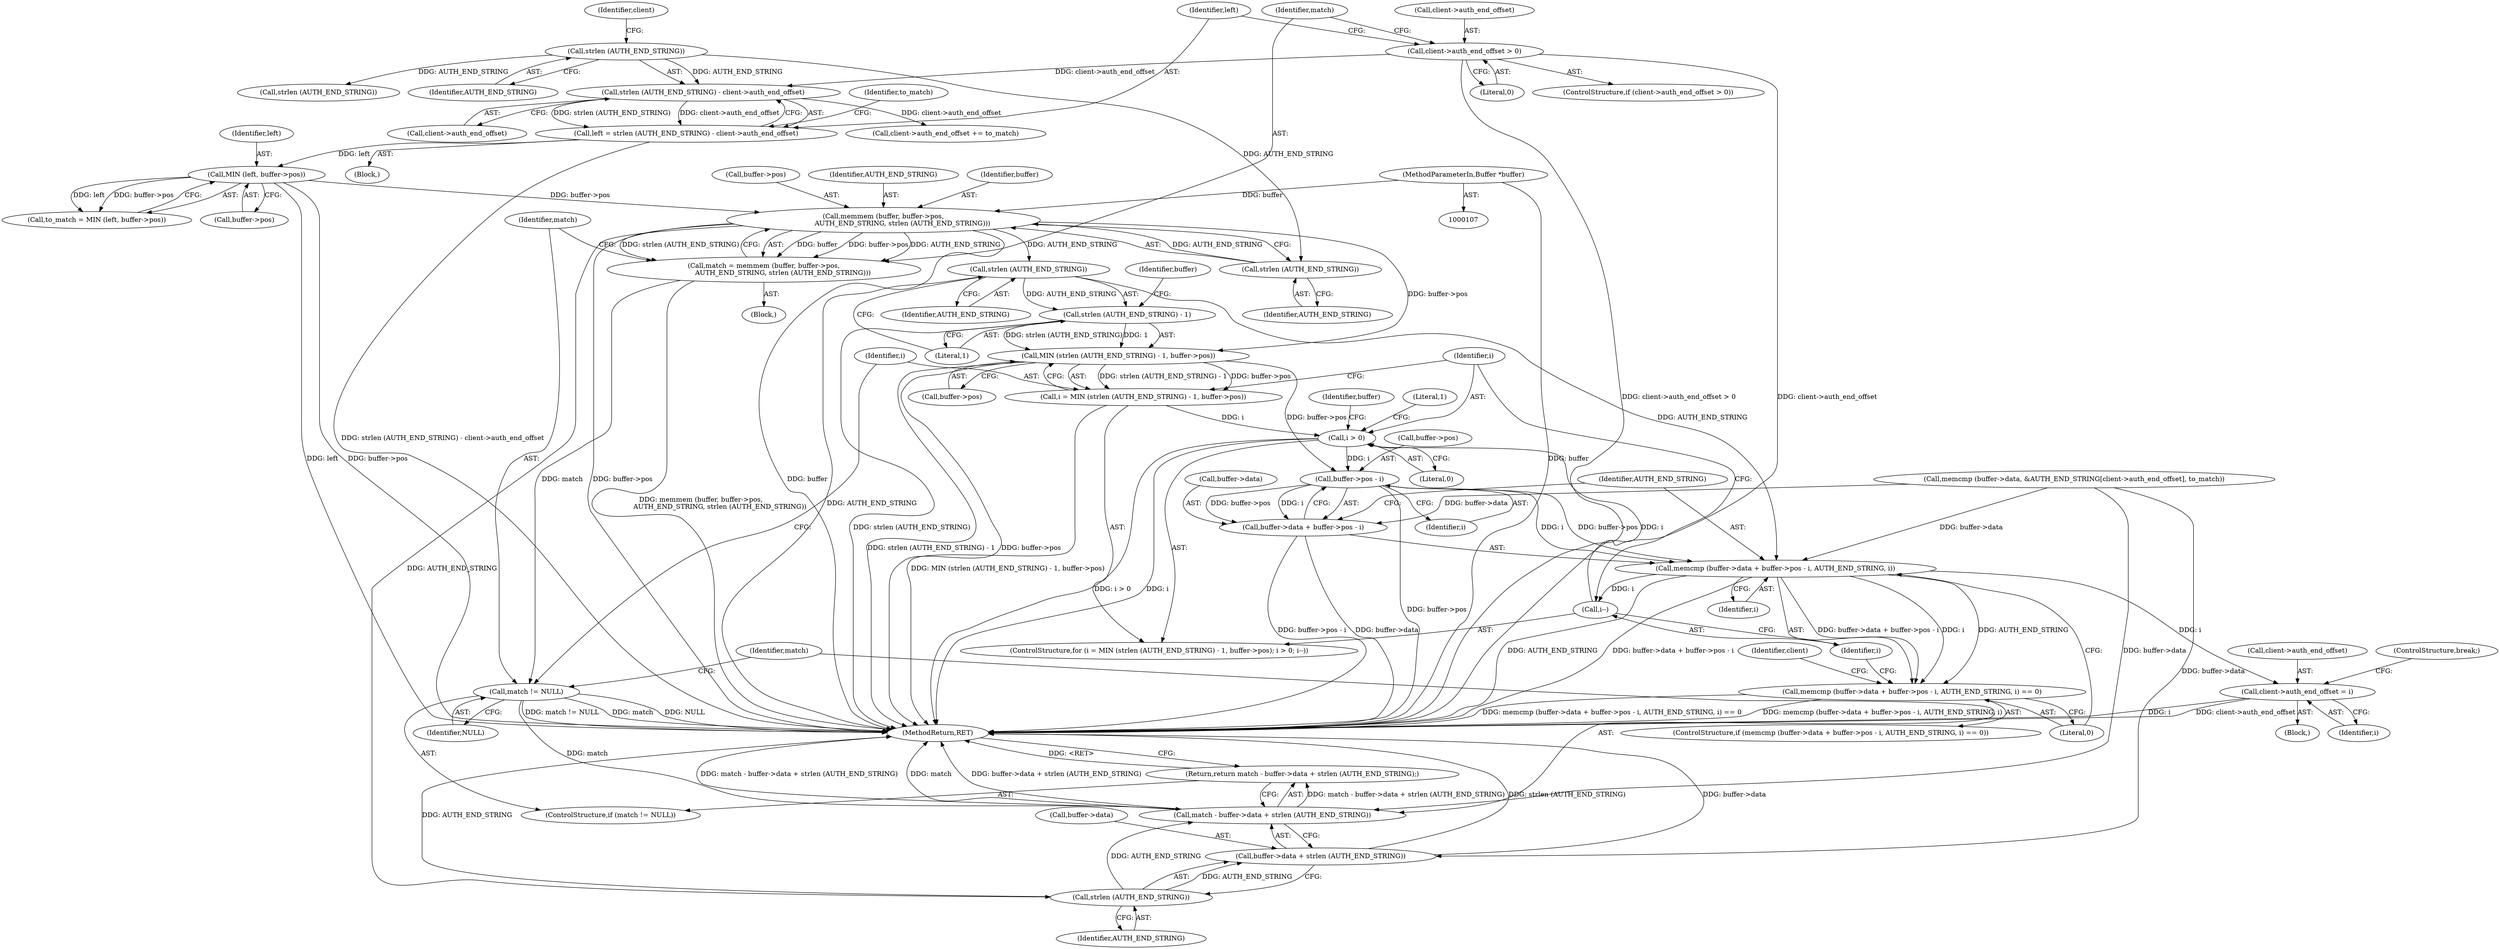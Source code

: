 digraph "1_flatpak_52346bf187b5a7f1c0fe9075b328b7ad6abe78f6@pointer" {
"1000177" [label="(Call,memmem (buffer, buffer->pos,\n                  AUTH_END_STRING, strlen (AUTH_END_STRING)))"];
"1000109" [label="(MethodParameterIn,Buffer *buffer)"];
"1000132" [label="(Call,MIN (left, buffer->pos))"];
"1000121" [label="(Call,left = strlen (AUTH_END_STRING) - client->auth_end_offset)"];
"1000123" [label="(Call,strlen (AUTH_END_STRING) - client->auth_end_offset)"];
"1000124" [label="(Call,strlen (AUTH_END_STRING))"];
"1000114" [label="(Call,client->auth_end_offset > 0)"];
"1000183" [label="(Call,strlen (AUTH_END_STRING))"];
"1000175" [label="(Call,match = memmem (buffer, buffer->pos,\n                  AUTH_END_STRING, strlen (AUTH_END_STRING)))"];
"1000186" [label="(Call,match != NULL)"];
"1000190" [label="(Call,match - buffer->data + strlen (AUTH_END_STRING))"];
"1000189" [label="(Return,return match - buffer->data + strlen (AUTH_END_STRING);)"];
"1000196" [label="(Call,strlen (AUTH_END_STRING))"];
"1000192" [label="(Call,buffer->data + strlen (AUTH_END_STRING))"];
"1000203" [label="(Call,strlen (AUTH_END_STRING))"];
"1000202" [label="(Call,strlen (AUTH_END_STRING) - 1)"];
"1000201" [label="(Call,MIN (strlen (AUTH_END_STRING) - 1, buffer->pos))"];
"1000199" [label="(Call,i = MIN (strlen (AUTH_END_STRING) - 1, buffer->pos))"];
"1000209" [label="(Call,i > 0)"];
"1000222" [label="(Call,buffer->pos - i)"];
"1000217" [label="(Call,memcmp (buffer->data + buffer->pos - i, AUTH_END_STRING, i))"];
"1000212" [label="(Call,i--)"];
"1000216" [label="(Call,memcmp (buffer->data + buffer->pos - i, AUTH_END_STRING, i) == 0)"];
"1000231" [label="(Call,client->auth_end_offset = i)"];
"1000218" [label="(Call,buffer->data + buffer->pos - i)"];
"1000110" [label="(Block,)"];
"1000199" [label="(Call,i = MIN (strlen (AUTH_END_STRING) - 1, buffer->pos))"];
"1000202" [label="(Call,strlen (AUTH_END_STRING) - 1)"];
"1000182" [label="(Identifier,AUTH_END_STRING)"];
"1000177" [label="(Call,memmem (buffer, buffer->pos,\n                  AUTH_END_STRING, strlen (AUTH_END_STRING)))"];
"1000235" [label="(Identifier,i)"];
"1000113" [label="(ControlStructure,if (client->auth_end_offset > 0))"];
"1000212" [label="(Call,i--)"];
"1000162" [label="(Call,strlen (AUTH_END_STRING))"];
"1000220" [label="(Identifier,buffer)"];
"1000227" [label="(Identifier,AUTH_END_STRING)"];
"1000178" [label="(Identifier,buffer)"];
"1000223" [label="(Call,buffer->pos)"];
"1000210" [label="(Identifier,i)"];
"1000186" [label="(Call,match != NULL)"];
"1000232" [label="(Call,client->auth_end_offset)"];
"1000219" [label="(Call,buffer->data)"];
"1000207" [label="(Identifier,buffer)"];
"1000119" [label="(Block,)"];
"1000184" [label="(Identifier,AUTH_END_STRING)"];
"1000189" [label="(Return,return match - buffer->data + strlen (AUTH_END_STRING);)"];
"1000130" [label="(Call,to_match = MIN (left, buffer->pos))"];
"1000124" [label="(Call,strlen (AUTH_END_STRING))"];
"1000233" [label="(Identifier,client)"];
"1000175" [label="(Call,match = memmem (buffer, buffer->pos,\n                  AUTH_END_STRING, strlen (AUTH_END_STRING)))"];
"1000131" [label="(Identifier,to_match)"];
"1000197" [label="(Identifier,AUTH_END_STRING)"];
"1000123" [label="(Call,strlen (AUTH_END_STRING) - client->auth_end_offset)"];
"1000239" [label="(Literal,1)"];
"1000122" [label="(Identifier,left)"];
"1000187" [label="(Identifier,match)"];
"1000133" [label="(Identifier,left)"];
"1000126" [label="(Call,client->auth_end_offset)"];
"1000109" [label="(MethodParameterIn,Buffer *buffer)"];
"1000118" [label="(Literal,0)"];
"1000191" [label="(Identifier,match)"];
"1000218" [label="(Call,buffer->data + buffer->pos - i)"];
"1000216" [label="(Call,memcmp (buffer->data + buffer->pos - i, AUTH_END_STRING, i) == 0)"];
"1000222" [label="(Call,buffer->pos - i)"];
"1000132" [label="(Call,MIN (left, buffer->pos))"];
"1000231" [label="(Call,client->auth_end_offset = i)"];
"1000127" [label="(Identifier,client)"];
"1000213" [label="(Identifier,i)"];
"1000190" [label="(Call,match - buffer->data + strlen (AUTH_END_STRING))"];
"1000196" [label="(Call,strlen (AUTH_END_STRING))"];
"1000203" [label="(Call,strlen (AUTH_END_STRING))"];
"1000236" [label="(ControlStructure,break;)"];
"1000152" [label="(Call,client->auth_end_offset += to_match)"];
"1000115" [label="(Call,client->auth_end_offset)"];
"1000139" [label="(Call,memcmp (buffer->data, &AUTH_END_STRING[client->auth_end_offset], to_match))"];
"1000211" [label="(Literal,0)"];
"1000176" [label="(Identifier,match)"];
"1000193" [label="(Call,buffer->data)"];
"1000188" [label="(Identifier,NULL)"];
"1000204" [label="(Identifier,AUTH_END_STRING)"];
"1000215" [label="(ControlStructure,if (memcmp (buffer->data + buffer->pos - i, AUTH_END_STRING, i) == 0))"];
"1000134" [label="(Call,buffer->pos)"];
"1000192" [label="(Call,buffer->data + strlen (AUTH_END_STRING))"];
"1000240" [label="(MethodReturn,RET)"];
"1000217" [label="(Call,memcmp (buffer->data + buffer->pos - i, AUTH_END_STRING, i))"];
"1000230" [label="(Block,)"];
"1000183" [label="(Call,strlen (AUTH_END_STRING))"];
"1000121" [label="(Call,left = strlen (AUTH_END_STRING) - client->auth_end_offset)"];
"1000226" [label="(Identifier,i)"];
"1000228" [label="(Identifier,i)"];
"1000114" [label="(Call,client->auth_end_offset > 0)"];
"1000201" [label="(Call,MIN (strlen (AUTH_END_STRING) - 1, buffer->pos))"];
"1000200" [label="(Identifier,i)"];
"1000205" [label="(Literal,1)"];
"1000125" [label="(Identifier,AUTH_END_STRING)"];
"1000206" [label="(Call,buffer->pos)"];
"1000229" [label="(Literal,0)"];
"1000185" [label="(ControlStructure,if (match != NULL))"];
"1000198" [label="(ControlStructure,for (i = MIN (strlen (AUTH_END_STRING) - 1, buffer->pos); i > 0; i--))"];
"1000209" [label="(Call,i > 0)"];
"1000179" [label="(Call,buffer->pos)"];
"1000177" -> "1000175"  [label="AST: "];
"1000177" -> "1000183"  [label="CFG: "];
"1000178" -> "1000177"  [label="AST: "];
"1000179" -> "1000177"  [label="AST: "];
"1000182" -> "1000177"  [label="AST: "];
"1000183" -> "1000177"  [label="AST: "];
"1000175" -> "1000177"  [label="CFG: "];
"1000177" -> "1000240"  [label="DDG: buffer->pos"];
"1000177" -> "1000240"  [label="DDG: buffer"];
"1000177" -> "1000175"  [label="DDG: buffer"];
"1000177" -> "1000175"  [label="DDG: buffer->pos"];
"1000177" -> "1000175"  [label="DDG: AUTH_END_STRING"];
"1000177" -> "1000175"  [label="DDG: strlen (AUTH_END_STRING)"];
"1000109" -> "1000177"  [label="DDG: buffer"];
"1000132" -> "1000177"  [label="DDG: buffer->pos"];
"1000183" -> "1000177"  [label="DDG: AUTH_END_STRING"];
"1000177" -> "1000196"  [label="DDG: AUTH_END_STRING"];
"1000177" -> "1000203"  [label="DDG: AUTH_END_STRING"];
"1000177" -> "1000201"  [label="DDG: buffer->pos"];
"1000109" -> "1000107"  [label="AST: "];
"1000109" -> "1000240"  [label="DDG: buffer"];
"1000132" -> "1000130"  [label="AST: "];
"1000132" -> "1000134"  [label="CFG: "];
"1000133" -> "1000132"  [label="AST: "];
"1000134" -> "1000132"  [label="AST: "];
"1000130" -> "1000132"  [label="CFG: "];
"1000132" -> "1000240"  [label="DDG: left"];
"1000132" -> "1000240"  [label="DDG: buffer->pos"];
"1000132" -> "1000130"  [label="DDG: left"];
"1000132" -> "1000130"  [label="DDG: buffer->pos"];
"1000121" -> "1000132"  [label="DDG: left"];
"1000121" -> "1000119"  [label="AST: "];
"1000121" -> "1000123"  [label="CFG: "];
"1000122" -> "1000121"  [label="AST: "];
"1000123" -> "1000121"  [label="AST: "];
"1000131" -> "1000121"  [label="CFG: "];
"1000121" -> "1000240"  [label="DDG: strlen (AUTH_END_STRING) - client->auth_end_offset"];
"1000123" -> "1000121"  [label="DDG: strlen (AUTH_END_STRING)"];
"1000123" -> "1000121"  [label="DDG: client->auth_end_offset"];
"1000123" -> "1000126"  [label="CFG: "];
"1000124" -> "1000123"  [label="AST: "];
"1000126" -> "1000123"  [label="AST: "];
"1000124" -> "1000123"  [label="DDG: AUTH_END_STRING"];
"1000114" -> "1000123"  [label="DDG: client->auth_end_offset"];
"1000123" -> "1000152"  [label="DDG: client->auth_end_offset"];
"1000124" -> "1000125"  [label="CFG: "];
"1000125" -> "1000124"  [label="AST: "];
"1000127" -> "1000124"  [label="CFG: "];
"1000124" -> "1000162"  [label="DDG: AUTH_END_STRING"];
"1000124" -> "1000183"  [label="DDG: AUTH_END_STRING"];
"1000114" -> "1000113"  [label="AST: "];
"1000114" -> "1000118"  [label="CFG: "];
"1000115" -> "1000114"  [label="AST: "];
"1000118" -> "1000114"  [label="AST: "];
"1000122" -> "1000114"  [label="CFG: "];
"1000176" -> "1000114"  [label="CFG: "];
"1000114" -> "1000240"  [label="DDG: client->auth_end_offset > 0"];
"1000114" -> "1000240"  [label="DDG: client->auth_end_offset"];
"1000183" -> "1000184"  [label="CFG: "];
"1000184" -> "1000183"  [label="AST: "];
"1000175" -> "1000110"  [label="AST: "];
"1000176" -> "1000175"  [label="AST: "];
"1000187" -> "1000175"  [label="CFG: "];
"1000175" -> "1000240"  [label="DDG: memmem (buffer, buffer->pos,\n                  AUTH_END_STRING, strlen (AUTH_END_STRING))"];
"1000175" -> "1000186"  [label="DDG: match"];
"1000186" -> "1000185"  [label="AST: "];
"1000186" -> "1000188"  [label="CFG: "];
"1000187" -> "1000186"  [label="AST: "];
"1000188" -> "1000186"  [label="AST: "];
"1000191" -> "1000186"  [label="CFG: "];
"1000200" -> "1000186"  [label="CFG: "];
"1000186" -> "1000240"  [label="DDG: match"];
"1000186" -> "1000240"  [label="DDG: NULL"];
"1000186" -> "1000240"  [label="DDG: match != NULL"];
"1000186" -> "1000190"  [label="DDG: match"];
"1000190" -> "1000189"  [label="AST: "];
"1000190" -> "1000192"  [label="CFG: "];
"1000191" -> "1000190"  [label="AST: "];
"1000192" -> "1000190"  [label="AST: "];
"1000189" -> "1000190"  [label="CFG: "];
"1000190" -> "1000240"  [label="DDG: buffer->data + strlen (AUTH_END_STRING)"];
"1000190" -> "1000240"  [label="DDG: match - buffer->data + strlen (AUTH_END_STRING)"];
"1000190" -> "1000240"  [label="DDG: match"];
"1000190" -> "1000189"  [label="DDG: match - buffer->data + strlen (AUTH_END_STRING)"];
"1000139" -> "1000190"  [label="DDG: buffer->data"];
"1000196" -> "1000190"  [label="DDG: AUTH_END_STRING"];
"1000189" -> "1000185"  [label="AST: "];
"1000240" -> "1000189"  [label="CFG: "];
"1000189" -> "1000240"  [label="DDG: <RET>"];
"1000196" -> "1000192"  [label="AST: "];
"1000196" -> "1000197"  [label="CFG: "];
"1000197" -> "1000196"  [label="AST: "];
"1000192" -> "1000196"  [label="CFG: "];
"1000196" -> "1000240"  [label="DDG: AUTH_END_STRING"];
"1000196" -> "1000192"  [label="DDG: AUTH_END_STRING"];
"1000193" -> "1000192"  [label="AST: "];
"1000192" -> "1000240"  [label="DDG: buffer->data"];
"1000192" -> "1000240"  [label="DDG: strlen (AUTH_END_STRING)"];
"1000139" -> "1000192"  [label="DDG: buffer->data"];
"1000203" -> "1000202"  [label="AST: "];
"1000203" -> "1000204"  [label="CFG: "];
"1000204" -> "1000203"  [label="AST: "];
"1000205" -> "1000203"  [label="CFG: "];
"1000203" -> "1000240"  [label="DDG: AUTH_END_STRING"];
"1000203" -> "1000202"  [label="DDG: AUTH_END_STRING"];
"1000203" -> "1000217"  [label="DDG: AUTH_END_STRING"];
"1000202" -> "1000201"  [label="AST: "];
"1000202" -> "1000205"  [label="CFG: "];
"1000205" -> "1000202"  [label="AST: "];
"1000207" -> "1000202"  [label="CFG: "];
"1000202" -> "1000240"  [label="DDG: strlen (AUTH_END_STRING)"];
"1000202" -> "1000201"  [label="DDG: strlen (AUTH_END_STRING)"];
"1000202" -> "1000201"  [label="DDG: 1"];
"1000201" -> "1000199"  [label="AST: "];
"1000201" -> "1000206"  [label="CFG: "];
"1000206" -> "1000201"  [label="AST: "];
"1000199" -> "1000201"  [label="CFG: "];
"1000201" -> "1000240"  [label="DDG: buffer->pos"];
"1000201" -> "1000240"  [label="DDG: strlen (AUTH_END_STRING) - 1"];
"1000201" -> "1000199"  [label="DDG: strlen (AUTH_END_STRING) - 1"];
"1000201" -> "1000199"  [label="DDG: buffer->pos"];
"1000201" -> "1000222"  [label="DDG: buffer->pos"];
"1000199" -> "1000198"  [label="AST: "];
"1000200" -> "1000199"  [label="AST: "];
"1000210" -> "1000199"  [label="CFG: "];
"1000199" -> "1000240"  [label="DDG: MIN (strlen (AUTH_END_STRING) - 1, buffer->pos)"];
"1000199" -> "1000209"  [label="DDG: i"];
"1000209" -> "1000198"  [label="AST: "];
"1000209" -> "1000211"  [label="CFG: "];
"1000210" -> "1000209"  [label="AST: "];
"1000211" -> "1000209"  [label="AST: "];
"1000220" -> "1000209"  [label="CFG: "];
"1000239" -> "1000209"  [label="CFG: "];
"1000209" -> "1000240"  [label="DDG: i"];
"1000209" -> "1000240"  [label="DDG: i > 0"];
"1000212" -> "1000209"  [label="DDG: i"];
"1000209" -> "1000222"  [label="DDG: i"];
"1000222" -> "1000218"  [label="AST: "];
"1000222" -> "1000226"  [label="CFG: "];
"1000223" -> "1000222"  [label="AST: "];
"1000226" -> "1000222"  [label="AST: "];
"1000218" -> "1000222"  [label="CFG: "];
"1000222" -> "1000240"  [label="DDG: buffer->pos"];
"1000222" -> "1000217"  [label="DDG: buffer->pos"];
"1000222" -> "1000217"  [label="DDG: i"];
"1000222" -> "1000218"  [label="DDG: buffer->pos"];
"1000222" -> "1000218"  [label="DDG: i"];
"1000217" -> "1000216"  [label="AST: "];
"1000217" -> "1000228"  [label="CFG: "];
"1000218" -> "1000217"  [label="AST: "];
"1000227" -> "1000217"  [label="AST: "];
"1000228" -> "1000217"  [label="AST: "];
"1000229" -> "1000217"  [label="CFG: "];
"1000217" -> "1000240"  [label="DDG: AUTH_END_STRING"];
"1000217" -> "1000240"  [label="DDG: buffer->data + buffer->pos - i"];
"1000217" -> "1000212"  [label="DDG: i"];
"1000217" -> "1000216"  [label="DDG: buffer->data + buffer->pos - i"];
"1000217" -> "1000216"  [label="DDG: AUTH_END_STRING"];
"1000217" -> "1000216"  [label="DDG: i"];
"1000139" -> "1000217"  [label="DDG: buffer->data"];
"1000217" -> "1000231"  [label="DDG: i"];
"1000212" -> "1000198"  [label="AST: "];
"1000212" -> "1000213"  [label="CFG: "];
"1000213" -> "1000212"  [label="AST: "];
"1000210" -> "1000212"  [label="CFG: "];
"1000216" -> "1000215"  [label="AST: "];
"1000216" -> "1000229"  [label="CFG: "];
"1000229" -> "1000216"  [label="AST: "];
"1000233" -> "1000216"  [label="CFG: "];
"1000213" -> "1000216"  [label="CFG: "];
"1000216" -> "1000240"  [label="DDG: memcmp (buffer->data + buffer->pos - i, AUTH_END_STRING, i) == 0"];
"1000216" -> "1000240"  [label="DDG: memcmp (buffer->data + buffer->pos - i, AUTH_END_STRING, i)"];
"1000231" -> "1000230"  [label="AST: "];
"1000231" -> "1000235"  [label="CFG: "];
"1000232" -> "1000231"  [label="AST: "];
"1000235" -> "1000231"  [label="AST: "];
"1000236" -> "1000231"  [label="CFG: "];
"1000231" -> "1000240"  [label="DDG: i"];
"1000231" -> "1000240"  [label="DDG: client->auth_end_offset"];
"1000219" -> "1000218"  [label="AST: "];
"1000227" -> "1000218"  [label="CFG: "];
"1000218" -> "1000240"  [label="DDG: buffer->data"];
"1000218" -> "1000240"  [label="DDG: buffer->pos - i"];
"1000139" -> "1000218"  [label="DDG: buffer->data"];
}
